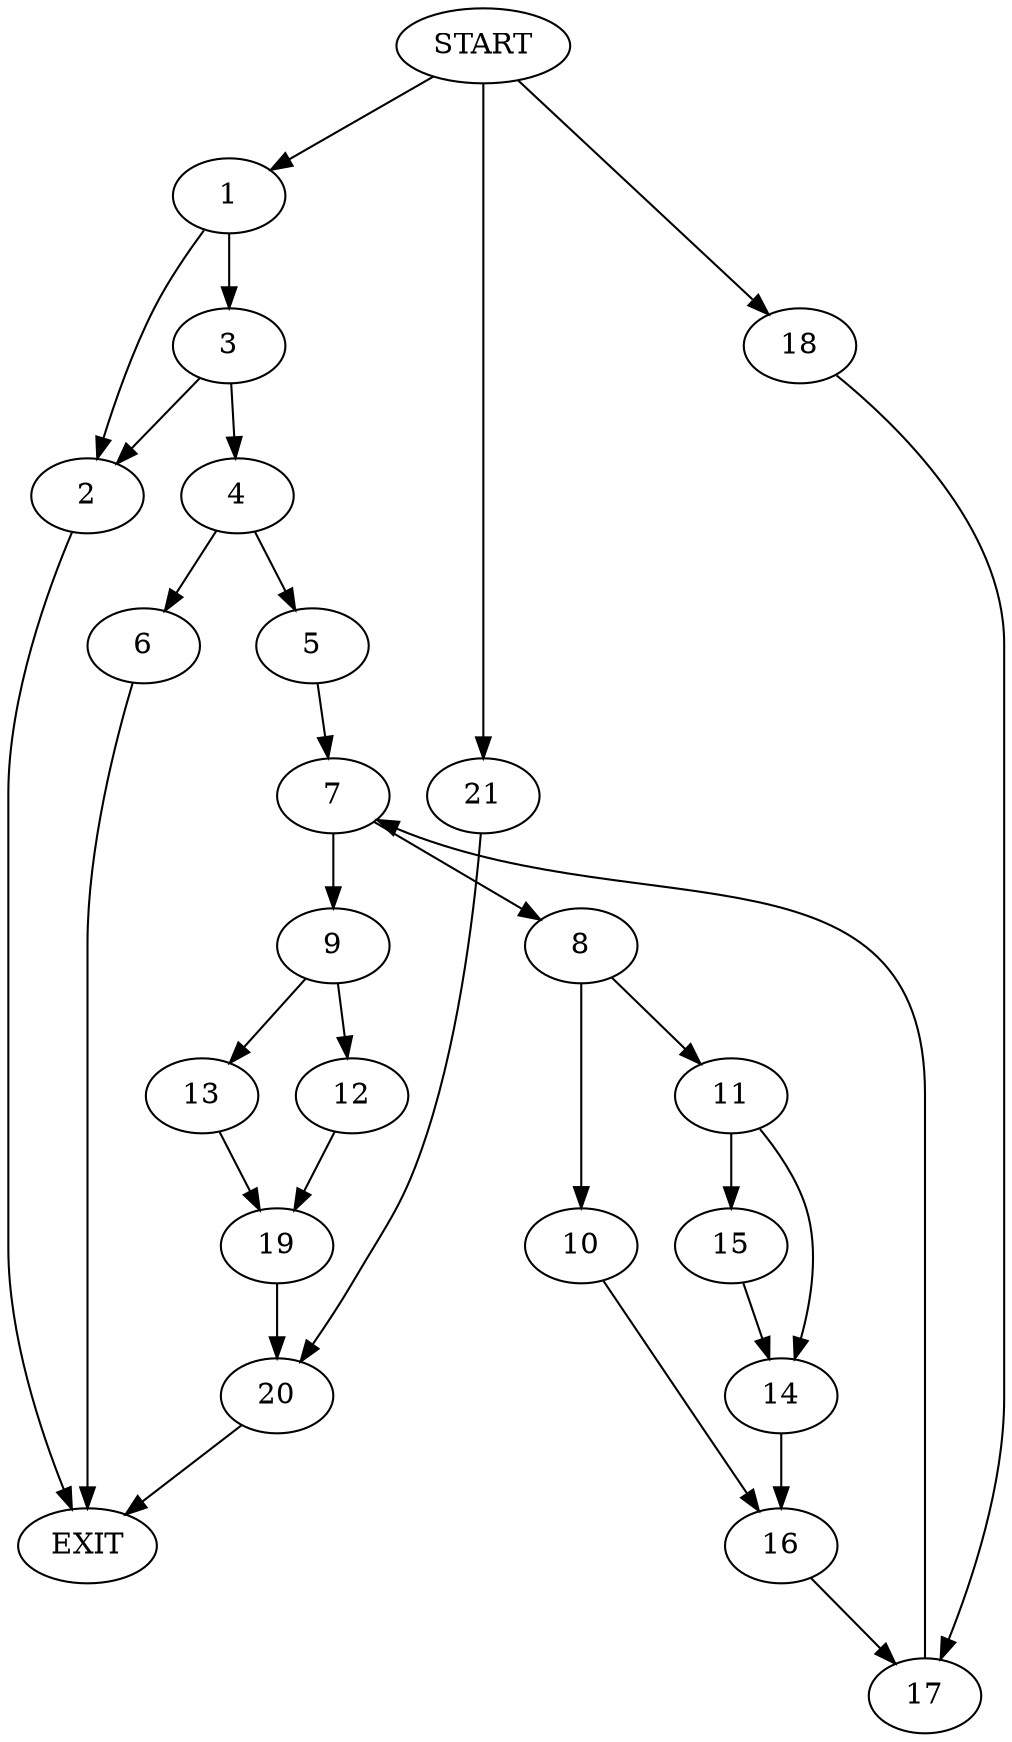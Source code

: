 digraph {
0 [label="START"]
22 [label="EXIT"]
0 -> 1
1 -> 2
1 -> 3
2 -> 22
3 -> 4
3 -> 2
4 -> 5
4 -> 6
5 -> 7
6 -> 22
7 -> 8
7 -> 9
8 -> 10
8 -> 11
9 -> 12
9 -> 13
11 -> 14
11 -> 15
10 -> 16
16 -> 17
14 -> 16
15 -> 14
17 -> 7
0 -> 18
18 -> 17
12 -> 19
13 -> 19
19 -> 20
20 -> 22
0 -> 21
21 -> 20
}

